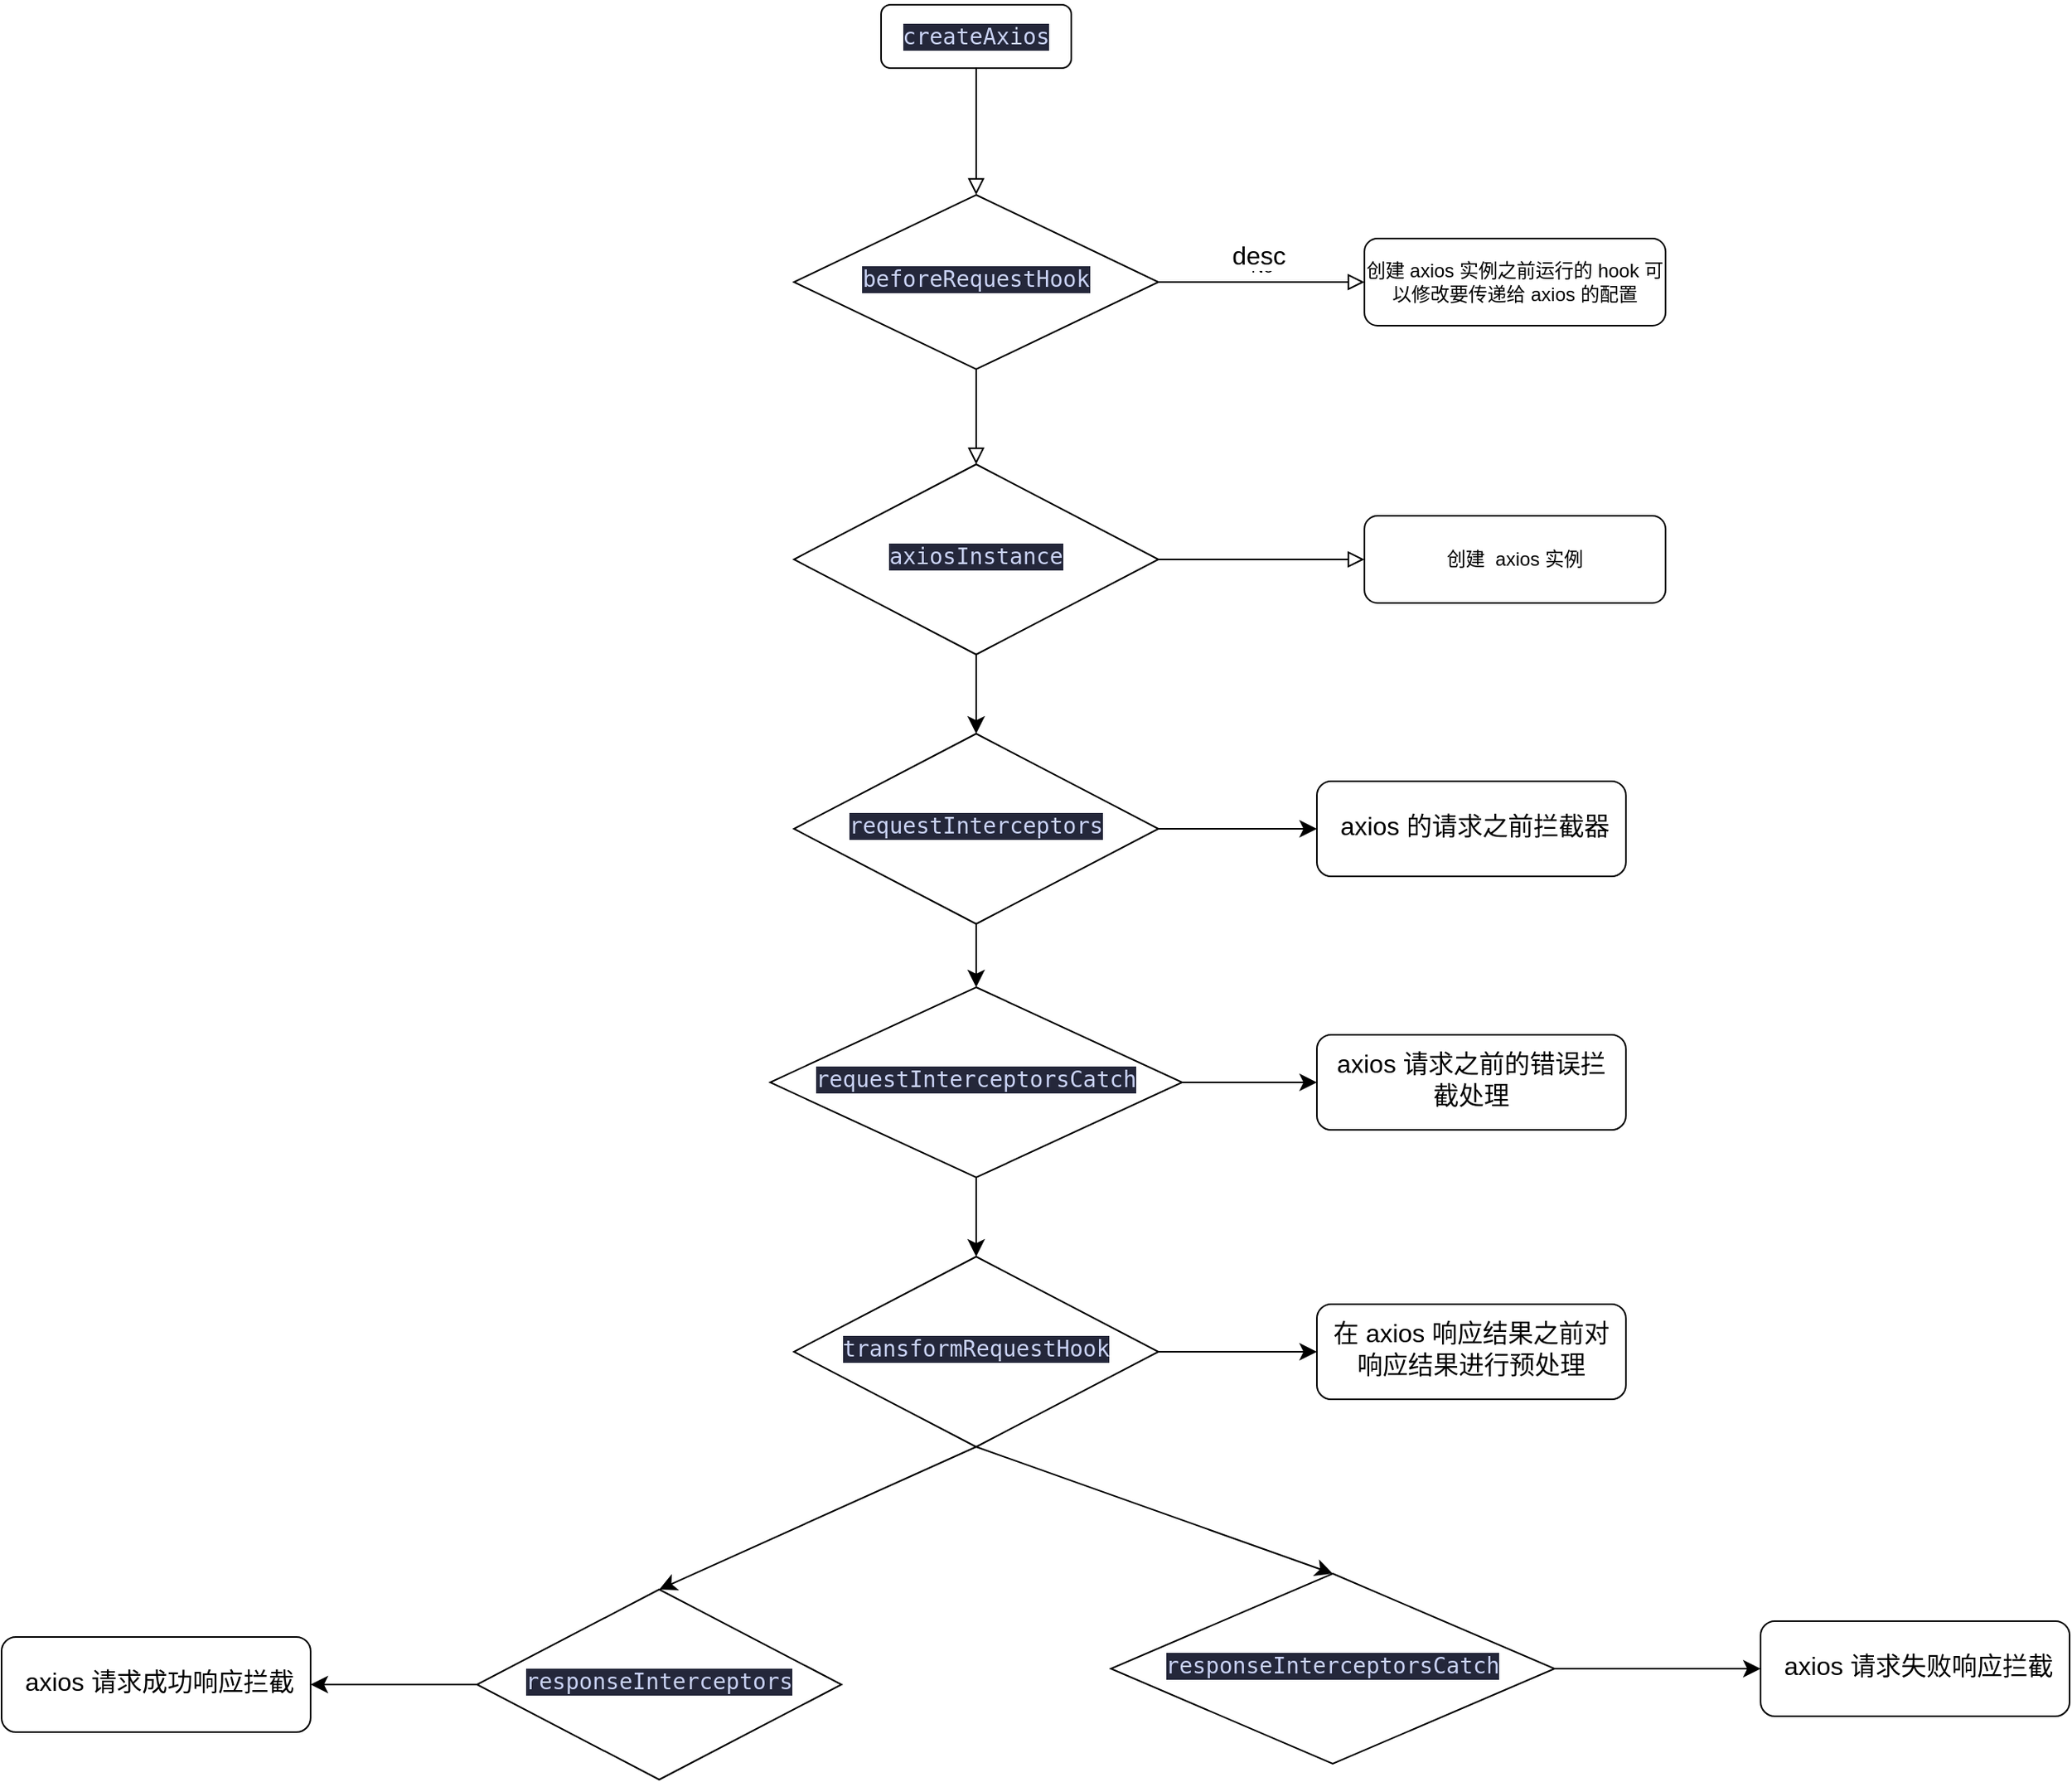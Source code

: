 <mxfile version="22.1.11" type="github">
  <diagram id="C5RBs43oDa-KdzZeNtuy" name="Page-1">
    <mxGraphModel dx="2014" dy="824" grid="1" gridSize="10" guides="1" tooltips="1" connect="1" arrows="1" fold="1" page="1" pageScale="1" pageWidth="827" pageHeight="1169" math="0" shadow="0">
      <root>
        <mxCell id="WIyWlLk6GJQsqaUBKTNV-0" />
        <mxCell id="WIyWlLk6GJQsqaUBKTNV-1" parent="WIyWlLk6GJQsqaUBKTNV-0" />
        <mxCell id="WIyWlLk6GJQsqaUBKTNV-2" value="" style="rounded=0;html=1;jettySize=auto;orthogonalLoop=1;fontSize=11;endArrow=block;endFill=0;endSize=8;strokeWidth=1;shadow=0;labelBackgroundColor=none;edgeStyle=orthogonalEdgeStyle;" parent="WIyWlLk6GJQsqaUBKTNV-1" source="WIyWlLk6GJQsqaUBKTNV-3" target="WIyWlLk6GJQsqaUBKTNV-6" edge="1">
          <mxGeometry relative="1" as="geometry" />
        </mxCell>
        <mxCell id="WIyWlLk6GJQsqaUBKTNV-3" value="&lt;div style=&quot;background-color:#24273a;color:#cad3f5&quot;&gt;&lt;pre style=&quot;font-family:&#39;Rec Mono Casual&#39;,monospace;font-size:10.5pt;&quot;&gt;createAxios&lt;/pre&gt;&lt;/div&gt;" style="rounded=1;whiteSpace=wrap;html=1;fontSize=12;glass=0;strokeWidth=1;shadow=0;" parent="WIyWlLk6GJQsqaUBKTNV-1" vertex="1">
          <mxGeometry x="155" y="20" width="120" height="40" as="geometry" />
        </mxCell>
        <mxCell id="WIyWlLk6GJQsqaUBKTNV-4" value="" style="rounded=0;html=1;jettySize=auto;orthogonalLoop=1;fontSize=11;endArrow=block;endFill=0;endSize=8;strokeWidth=1;shadow=0;labelBackgroundColor=none;edgeStyle=orthogonalEdgeStyle;entryX=0.5;entryY=0;entryDx=0;entryDy=0;" parent="WIyWlLk6GJQsqaUBKTNV-1" source="WIyWlLk6GJQsqaUBKTNV-6" target="iIVYPpQdFaUEXAyKhEXF-25" edge="1">
          <mxGeometry y="20" relative="1" as="geometry">
            <mxPoint as="offset" />
          </mxGeometry>
        </mxCell>
        <mxCell id="WIyWlLk6GJQsqaUBKTNV-5" value="No" style="edgeStyle=orthogonalEdgeStyle;rounded=0;html=1;jettySize=auto;orthogonalLoop=1;fontSize=11;endArrow=block;endFill=0;endSize=8;strokeWidth=1;shadow=0;labelBackgroundColor=none;" parent="WIyWlLk6GJQsqaUBKTNV-1" source="WIyWlLk6GJQsqaUBKTNV-6" target="WIyWlLk6GJQsqaUBKTNV-7" edge="1">
          <mxGeometry y="10" relative="1" as="geometry">
            <mxPoint as="offset" />
          </mxGeometry>
        </mxCell>
        <mxCell id="iIVYPpQdFaUEXAyKhEXF-2" value="desc" style="edgeLabel;html=1;align=center;verticalAlign=middle;resizable=0;points=[];fontSize=16;" parent="WIyWlLk6GJQsqaUBKTNV-5" vertex="1" connectable="0">
          <mxGeometry x="-0.031" y="17" relative="1" as="geometry">
            <mxPoint as="offset" />
          </mxGeometry>
        </mxCell>
        <mxCell id="WIyWlLk6GJQsqaUBKTNV-6" value="&lt;div style=&quot;background-color:#24273a;color:#cad3f5&quot;&gt;&lt;pre style=&quot;font-family:&#39;Rec Mono Casual&#39;,monospace;font-size:10.5pt;&quot;&gt;beforeRequestHook&lt;/pre&gt;&lt;/div&gt;" style="rhombus;whiteSpace=wrap;html=1;shadow=0;fontFamily=Helvetica;fontSize=12;align=center;strokeWidth=1;spacing=6;spacingTop=-4;" parent="WIyWlLk6GJQsqaUBKTNV-1" vertex="1">
          <mxGeometry x="100" y="140" width="230" height="110" as="geometry" />
        </mxCell>
        <mxCell id="WIyWlLk6GJQsqaUBKTNV-7" value="创建 axios 实例之前运行的 hook 可以修改要传递给 axios 的配置" style="rounded=1;whiteSpace=wrap;html=1;fontSize=12;glass=0;strokeWidth=1;shadow=0;" parent="WIyWlLk6GJQsqaUBKTNV-1" vertex="1">
          <mxGeometry x="460" y="167.5" width="190" height="55" as="geometry" />
        </mxCell>
        <mxCell id="iIVYPpQdFaUEXAyKhEXF-4" value="" style="edgeStyle=none;curved=1;rounded=0;orthogonalLoop=1;jettySize=auto;html=1;fontSize=12;startSize=8;endSize=8;" parent="WIyWlLk6GJQsqaUBKTNV-1" source="WIyWlLk6GJQsqaUBKTNV-10" target="iIVYPpQdFaUEXAyKhEXF-3" edge="1">
          <mxGeometry relative="1" as="geometry" />
        </mxCell>
        <mxCell id="iIVYPpQdFaUEXAyKhEXF-10" style="edgeStyle=none;curved=1;rounded=0;orthogonalLoop=1;jettySize=auto;html=1;entryX=0.5;entryY=0;entryDx=0;entryDy=0;fontSize=12;startSize=8;endSize=8;" parent="WIyWlLk6GJQsqaUBKTNV-1" source="WIyWlLk6GJQsqaUBKTNV-10" target="iIVYPpQdFaUEXAyKhEXF-8" edge="1">
          <mxGeometry relative="1" as="geometry" />
        </mxCell>
        <mxCell id="WIyWlLk6GJQsqaUBKTNV-10" value="&lt;div style=&quot;background-color:#24273a;color:#cad3f5&quot;&gt;&lt;pre style=&quot;font-family:&#39;Rec Mono Casual&#39;,monospace;font-size:10.5pt;&quot;&gt;&lt;div&gt;&lt;pre style=&quot;font-family:&#39;Rec Mono Casual&#39;,monospace;font-size:10.5pt;&quot;&gt;requestInterceptors&lt;/pre&gt;&lt;/div&gt;&lt;/pre&gt;&lt;/div&gt;" style="rhombus;whiteSpace=wrap;html=1;shadow=0;fontFamily=Helvetica;fontSize=12;align=center;strokeWidth=1;spacing=6;spacingTop=-4;" parent="WIyWlLk6GJQsqaUBKTNV-1" vertex="1">
          <mxGeometry x="100" y="480" width="230" height="120" as="geometry" />
        </mxCell>
        <mxCell id="iIVYPpQdFaUEXAyKhEXF-0" style="edgeStyle=none;curved=1;rounded=0;orthogonalLoop=1;jettySize=auto;html=1;exitX=0;exitY=0.5;exitDx=0;exitDy=0;fontSize=12;startSize=8;endSize=8;" parent="WIyWlLk6GJQsqaUBKTNV-1" source="WIyWlLk6GJQsqaUBKTNV-7" target="WIyWlLk6GJQsqaUBKTNV-7" edge="1">
          <mxGeometry relative="1" as="geometry" />
        </mxCell>
        <mxCell id="iIVYPpQdFaUEXAyKhEXF-3" value="&amp;nbsp;axios 的请求之前拦截器" style="rounded=1;whiteSpace=wrap;html=1;shadow=0;strokeWidth=1;spacing=6;spacingTop=-4;fontSize=16;" parent="WIyWlLk6GJQsqaUBKTNV-1" vertex="1">
          <mxGeometry x="430" y="510" width="195" height="60" as="geometry" />
        </mxCell>
        <mxCell id="iIVYPpQdFaUEXAyKhEXF-7" value="" style="edgeStyle=none;curved=1;rounded=0;orthogonalLoop=1;jettySize=auto;html=1;fontSize=12;startSize=8;endSize=8;" parent="WIyWlLk6GJQsqaUBKTNV-1" source="iIVYPpQdFaUEXAyKhEXF-8" target="iIVYPpQdFaUEXAyKhEXF-9" edge="1">
          <mxGeometry relative="1" as="geometry" />
        </mxCell>
        <mxCell id="iIVYPpQdFaUEXAyKhEXF-14" style="edgeStyle=none;curved=1;rounded=0;orthogonalLoop=1;jettySize=auto;html=1;fontSize=12;startSize=8;endSize=8;" parent="WIyWlLk6GJQsqaUBKTNV-1" source="iIVYPpQdFaUEXAyKhEXF-8" target="iIVYPpQdFaUEXAyKhEXF-12" edge="1">
          <mxGeometry relative="1" as="geometry" />
        </mxCell>
        <mxCell id="iIVYPpQdFaUEXAyKhEXF-8" value="&lt;div style=&quot;background-color:#24273a;color:#cad3f5&quot;&gt;&lt;pre style=&quot;font-family:&#39;Rec Mono Casual&#39;,monospace;font-size:10.5pt;&quot;&gt;&lt;div&gt;&lt;pre style=&quot;font-family:&#39;Rec Mono Casual&#39;,monospace;font-size:10.5pt;&quot;&gt;requestInterceptorsCatch&lt;/pre&gt;&lt;/div&gt;&lt;/pre&gt;&lt;/div&gt;" style="rhombus;whiteSpace=wrap;html=1;shadow=0;fontFamily=Helvetica;fontSize=12;align=center;strokeWidth=1;spacing=6;spacingTop=-4;" parent="WIyWlLk6GJQsqaUBKTNV-1" vertex="1">
          <mxGeometry x="85" y="640" width="260" height="120" as="geometry" />
        </mxCell>
        <mxCell id="iIVYPpQdFaUEXAyKhEXF-9" value="axios 请求之前的错误拦截处理" style="rounded=1;whiteSpace=wrap;html=1;shadow=0;strokeWidth=1;spacing=6;spacingTop=-4;fontSize=16;" parent="WIyWlLk6GJQsqaUBKTNV-1" vertex="1">
          <mxGeometry x="430" y="670" width="195" height="60" as="geometry" />
        </mxCell>
        <mxCell id="iIVYPpQdFaUEXAyKhEXF-11" value="" style="edgeStyle=none;curved=1;rounded=0;orthogonalLoop=1;jettySize=auto;html=1;fontSize=12;startSize=8;endSize=8;" parent="WIyWlLk6GJQsqaUBKTNV-1" source="iIVYPpQdFaUEXAyKhEXF-12" target="iIVYPpQdFaUEXAyKhEXF-13" edge="1">
          <mxGeometry relative="1" as="geometry" />
        </mxCell>
        <mxCell id="iIVYPpQdFaUEXAyKhEXF-18" style="edgeStyle=none;curved=1;rounded=0;orthogonalLoop=1;jettySize=auto;html=1;entryX=0.5;entryY=0;entryDx=0;entryDy=0;fontSize=12;startSize=8;endSize=8;exitX=0.5;exitY=1;exitDx=0;exitDy=0;" parent="WIyWlLk6GJQsqaUBKTNV-1" source="iIVYPpQdFaUEXAyKhEXF-12" target="iIVYPpQdFaUEXAyKhEXF-16" edge="1">
          <mxGeometry relative="1" as="geometry" />
        </mxCell>
        <mxCell id="iIVYPpQdFaUEXAyKhEXF-22" style="edgeStyle=none;curved=1;rounded=0;orthogonalLoop=1;jettySize=auto;html=1;entryX=0.5;entryY=0;entryDx=0;entryDy=0;fontSize=12;startSize=8;endSize=8;exitX=0.5;exitY=1;exitDx=0;exitDy=0;" parent="WIyWlLk6GJQsqaUBKTNV-1" source="iIVYPpQdFaUEXAyKhEXF-12" target="iIVYPpQdFaUEXAyKhEXF-20" edge="1">
          <mxGeometry relative="1" as="geometry" />
        </mxCell>
        <mxCell id="iIVYPpQdFaUEXAyKhEXF-12" value="&lt;div style=&quot;background-color:#24273a;color:#cad3f5&quot;&gt;&lt;pre style=&quot;font-family:&#39;Rec Mono Casual&#39;,monospace;font-size:10.5pt;&quot;&gt;transformRequestHook&lt;/pre&gt;&lt;/div&gt;" style="rhombus;whiteSpace=wrap;html=1;shadow=0;fontFamily=Helvetica;fontSize=12;align=center;strokeWidth=1;spacing=6;spacingTop=-4;" parent="WIyWlLk6GJQsqaUBKTNV-1" vertex="1">
          <mxGeometry x="100" y="810" width="230" height="120" as="geometry" />
        </mxCell>
        <mxCell id="iIVYPpQdFaUEXAyKhEXF-13" value="在 axios 响应结果之前对响应结果进行预处理" style="rounded=1;whiteSpace=wrap;html=1;shadow=0;strokeWidth=1;spacing=6;spacingTop=-4;fontSize=16;" parent="WIyWlLk6GJQsqaUBKTNV-1" vertex="1">
          <mxGeometry x="430" y="840" width="195" height="60" as="geometry" />
        </mxCell>
        <mxCell id="iIVYPpQdFaUEXAyKhEXF-15" value="" style="edgeStyle=none;curved=1;rounded=0;orthogonalLoop=1;jettySize=auto;html=1;fontSize=12;startSize=8;endSize=8;" parent="WIyWlLk6GJQsqaUBKTNV-1" source="iIVYPpQdFaUEXAyKhEXF-16" target="iIVYPpQdFaUEXAyKhEXF-17" edge="1">
          <mxGeometry relative="1" as="geometry" />
        </mxCell>
        <mxCell id="iIVYPpQdFaUEXAyKhEXF-16" value="&lt;div style=&quot;background-color:#24273a;color:#cad3f5&quot;&gt;&lt;pre style=&quot;font-family:&#39;Rec Mono Casual&#39;,monospace;font-size:10.5pt;&quot;&gt;&lt;div&gt;&lt;pre style=&quot;font-family:&#39;Rec Mono Casual&#39;,monospace;font-size:10.5pt;&quot;&gt;responseInterceptors&lt;/pre&gt;&lt;/div&gt;&lt;/pre&gt;&lt;/div&gt;" style="rhombus;whiteSpace=wrap;html=1;shadow=0;fontFamily=Helvetica;fontSize=12;align=center;strokeWidth=1;spacing=6;spacingTop=-4;" parent="WIyWlLk6GJQsqaUBKTNV-1" vertex="1">
          <mxGeometry x="-100" y="1020" width="230" height="120" as="geometry" />
        </mxCell>
        <mxCell id="iIVYPpQdFaUEXAyKhEXF-17" value="&amp;nbsp;axios 请求成功响应拦截" style="rounded=1;whiteSpace=wrap;html=1;shadow=0;strokeWidth=1;spacing=6;spacingTop=-4;fontSize=16;" parent="WIyWlLk6GJQsqaUBKTNV-1" vertex="1">
          <mxGeometry x="-400" y="1050" width="195" height="60" as="geometry" />
        </mxCell>
        <mxCell id="iIVYPpQdFaUEXAyKhEXF-19" value="" style="edgeStyle=none;curved=1;rounded=0;orthogonalLoop=1;jettySize=auto;html=1;fontSize=12;startSize=8;endSize=8;" parent="WIyWlLk6GJQsqaUBKTNV-1" source="iIVYPpQdFaUEXAyKhEXF-20" target="iIVYPpQdFaUEXAyKhEXF-21" edge="1">
          <mxGeometry relative="1" as="geometry" />
        </mxCell>
        <mxCell id="iIVYPpQdFaUEXAyKhEXF-20" value="&lt;div style=&quot;background-color:#24273a;color:#cad3f5&quot;&gt;&lt;pre style=&quot;font-family:&#39;Rec Mono Casual&#39;,monospace;font-size:10.5pt;&quot;&gt;&lt;pre style=&quot;font-family:&#39;Rec Mono Casual&#39;,monospace;font-size:10.5pt;&quot;&gt;&lt;div&gt;&lt;pre style=&quot;font-family:&#39;Rec Mono Casual&#39;,monospace;font-size:10.5pt;&quot;&gt;responseInterceptorsCatch&lt;/pre&gt;&lt;/div&gt;&lt;/pre&gt;&lt;/pre&gt;&lt;/div&gt;" style="rhombus;whiteSpace=wrap;html=1;shadow=0;fontFamily=Helvetica;fontSize=12;align=center;strokeWidth=1;spacing=6;spacingTop=-4;" parent="WIyWlLk6GJQsqaUBKTNV-1" vertex="1">
          <mxGeometry x="300" y="1010" width="280" height="120" as="geometry" />
        </mxCell>
        <mxCell id="iIVYPpQdFaUEXAyKhEXF-21" value="&amp;nbsp;axios 请求失败响应拦截" style="rounded=1;whiteSpace=wrap;html=1;shadow=0;strokeWidth=1;spacing=6;spacingTop=-4;fontSize=16;" parent="WIyWlLk6GJQsqaUBKTNV-1" vertex="1">
          <mxGeometry x="710" y="1040" width="195" height="60" as="geometry" />
        </mxCell>
        <mxCell id="iIVYPpQdFaUEXAyKhEXF-23" value="" style="edgeStyle=orthogonalEdgeStyle;rounded=0;html=1;jettySize=auto;orthogonalLoop=1;fontSize=11;endArrow=block;endFill=0;endSize=8;strokeWidth=1;shadow=0;labelBackgroundColor=none;" parent="WIyWlLk6GJQsqaUBKTNV-1" source="iIVYPpQdFaUEXAyKhEXF-25" target="iIVYPpQdFaUEXAyKhEXF-26" edge="1">
          <mxGeometry x="-0.091" y="3" relative="1" as="geometry">
            <mxPoint as="offset" />
          </mxGeometry>
        </mxCell>
        <mxCell id="iIVYPpQdFaUEXAyKhEXF-28" style="edgeStyle=none;curved=1;rounded=0;orthogonalLoop=1;jettySize=auto;html=1;entryX=0.5;entryY=0;entryDx=0;entryDy=0;fontSize=12;startSize=8;endSize=8;" parent="WIyWlLk6GJQsqaUBKTNV-1" source="iIVYPpQdFaUEXAyKhEXF-25" target="WIyWlLk6GJQsqaUBKTNV-10" edge="1">
          <mxGeometry relative="1" as="geometry" />
        </mxCell>
        <mxCell id="iIVYPpQdFaUEXAyKhEXF-25" value="&lt;div style=&quot;background-color:#24273a;color:#cad3f5&quot;&gt;&lt;pre style=&quot;font-family:&#39;Rec Mono Casual&#39;,monospace;font-size:10.5pt;&quot;&gt;&lt;div&gt;&lt;pre style=&quot;font-family:&#39;Rec Mono Casual&#39;,monospace;font-size:10.5pt;&quot;&gt;axiosInstance&lt;/pre&gt;&lt;/div&gt;&lt;/pre&gt;&lt;/div&gt;" style="rhombus;whiteSpace=wrap;html=1;shadow=0;fontFamily=Helvetica;fontSize=12;align=center;strokeWidth=1;spacing=6;spacingTop=-4;" parent="WIyWlLk6GJQsqaUBKTNV-1" vertex="1">
          <mxGeometry x="100" y="310" width="230" height="120" as="geometry" />
        </mxCell>
        <mxCell id="iIVYPpQdFaUEXAyKhEXF-26" value="创建&amp;nbsp; axios 实例" style="rounded=1;whiteSpace=wrap;html=1;fontSize=12;glass=0;strokeWidth=1;shadow=0;" parent="WIyWlLk6GJQsqaUBKTNV-1" vertex="1">
          <mxGeometry x="460" y="342.5" width="190" height="55" as="geometry" />
        </mxCell>
        <mxCell id="iIVYPpQdFaUEXAyKhEXF-27" style="edgeStyle=none;curved=1;rounded=0;orthogonalLoop=1;jettySize=auto;html=1;exitX=0;exitY=0.5;exitDx=0;exitDy=0;fontSize=12;startSize=8;endSize=8;" parent="WIyWlLk6GJQsqaUBKTNV-1" source="iIVYPpQdFaUEXAyKhEXF-26" target="iIVYPpQdFaUEXAyKhEXF-26" edge="1">
          <mxGeometry relative="1" as="geometry" />
        </mxCell>
      </root>
    </mxGraphModel>
  </diagram>
</mxfile>
